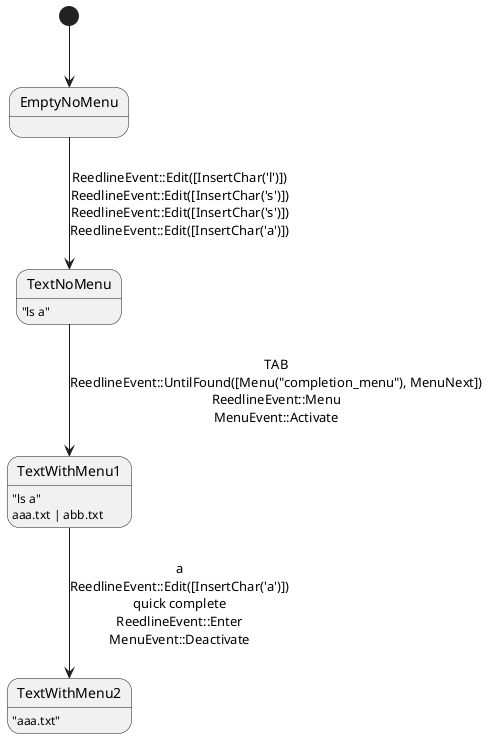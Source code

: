 @startuml
[*] --> EmptyNoMenu
EmptyNoMenu --> TextNoMenu: ReedlineEvent::Edit([InsertChar('l')])\nReedlineEvent::Edit([InsertChar('s')])\nReedlineEvent::Edit([InsertChar('s')])\nReedlineEvent::Edit([InsertChar('a')])
TextNoMenu : "ls a"
TextNoMenu --> TextWithMenu1: TAB\nReedlineEvent::UntilFound([Menu("completion_menu"), MenuNext])\nReedlineEvent::Menu\nMenuEvent::Activate
TextWithMenu1: "ls a"\naaa.txt | abb.txt
TextWithMenu1 --> TextWithMenu2: a\nReedlineEvent::Edit([InsertChar('a')])\nquick complete\nReedlineEvent::Enter\nMenuEvent::Deactivate
TextWithMenu2: "aaa.txt"
@enduml